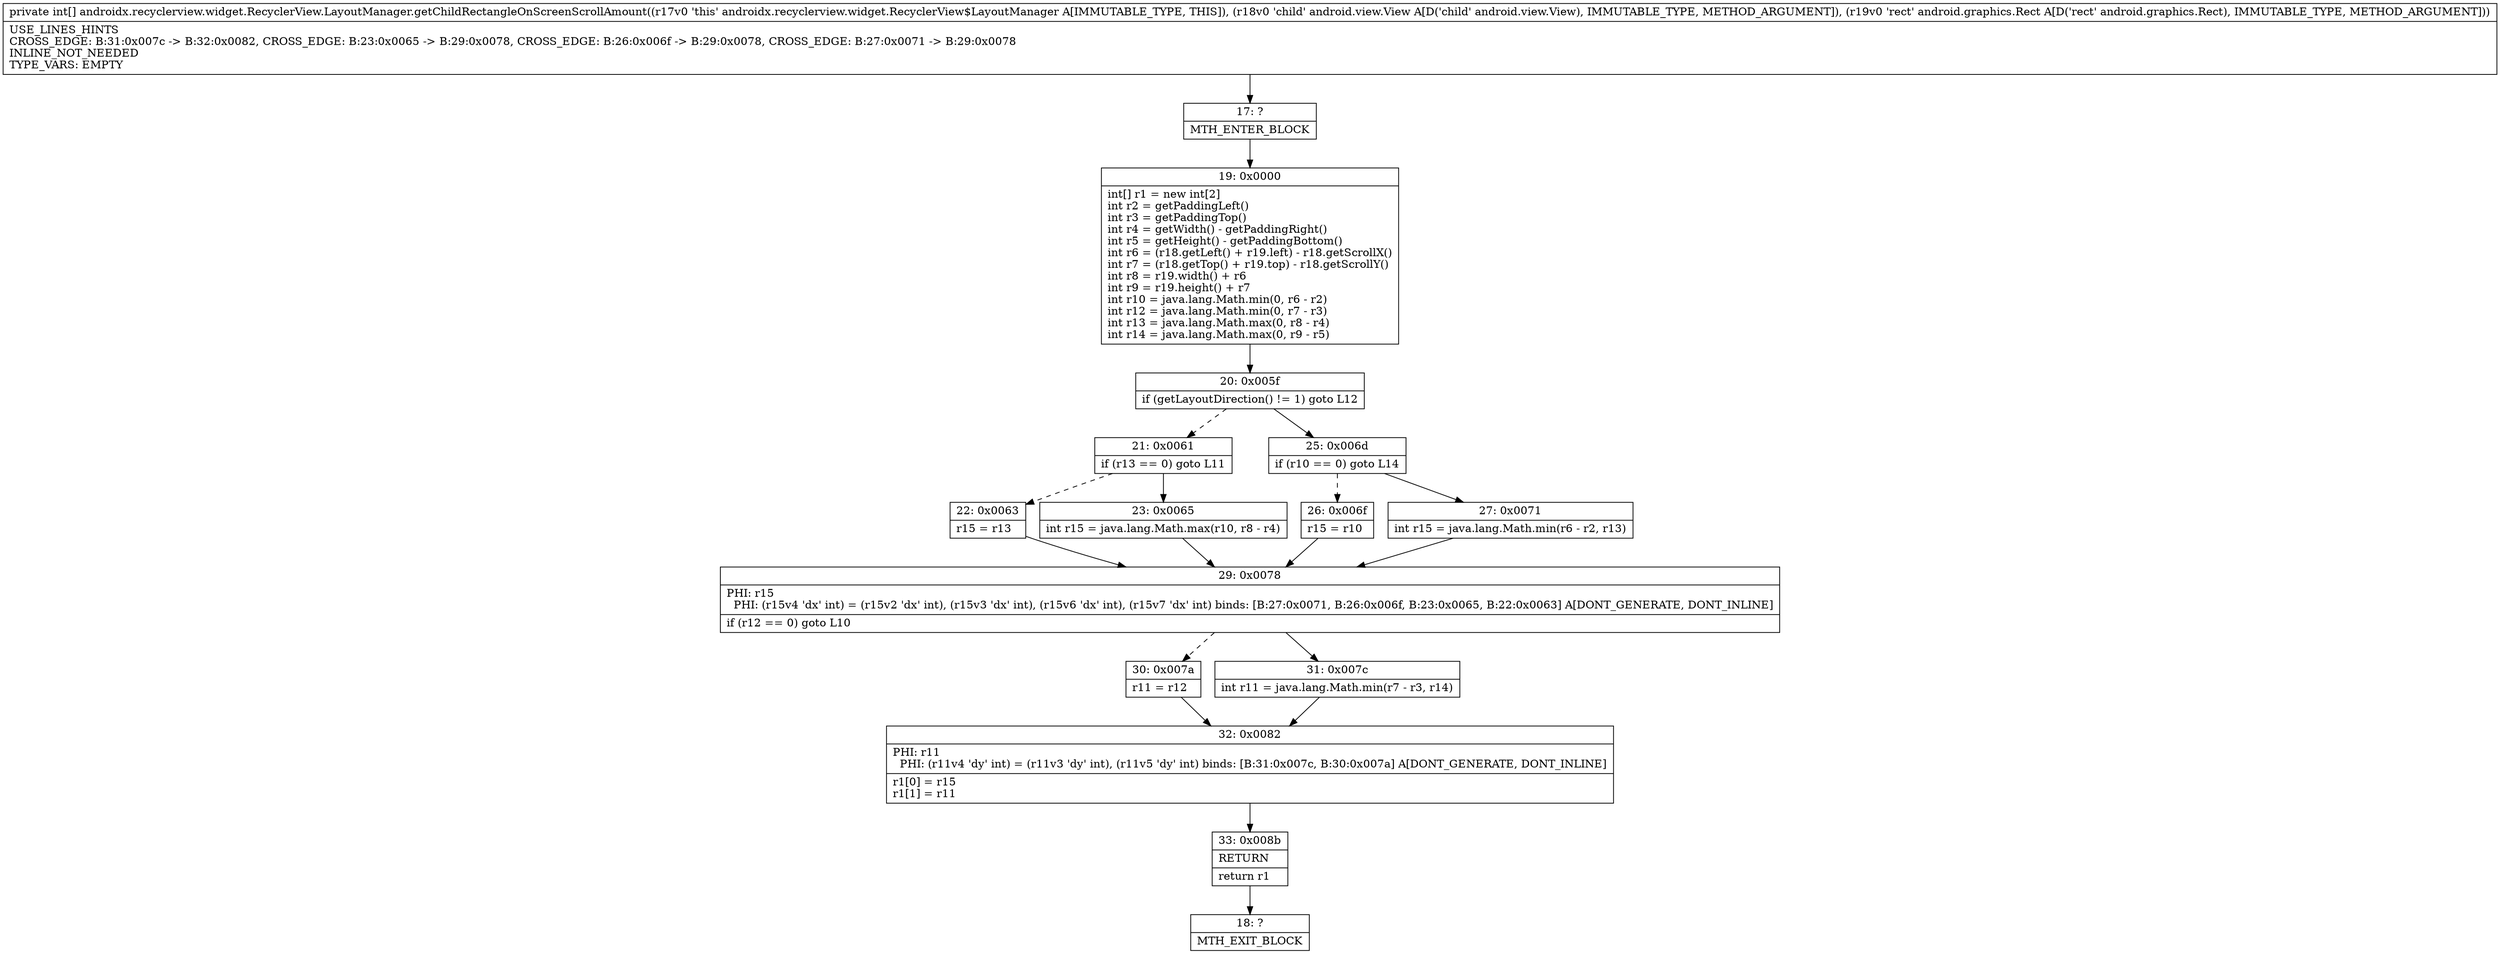 digraph "CFG forandroidx.recyclerview.widget.RecyclerView.LayoutManager.getChildRectangleOnScreenScrollAmount(Landroid\/view\/View;Landroid\/graphics\/Rect;)[I" {
Node_17 [shape=record,label="{17\:\ ?|MTH_ENTER_BLOCK\l}"];
Node_19 [shape=record,label="{19\:\ 0x0000|int[] r1 = new int[2]\lint r2 = getPaddingLeft()\lint r3 = getPaddingTop()\lint r4 = getWidth() \- getPaddingRight()\lint r5 = getHeight() \- getPaddingBottom()\lint r6 = (r18.getLeft() + r19.left) \- r18.getScrollX()\lint r7 = (r18.getTop() + r19.top) \- r18.getScrollY()\lint r8 = r19.width() + r6\lint r9 = r19.height() + r7\lint r10 = java.lang.Math.min(0, r6 \- r2)\lint r12 = java.lang.Math.min(0, r7 \- r3)\lint r13 = java.lang.Math.max(0, r8 \- r4)\lint r14 = java.lang.Math.max(0, r9 \- r5)\l}"];
Node_20 [shape=record,label="{20\:\ 0x005f|if (getLayoutDirection() != 1) goto L12\l}"];
Node_21 [shape=record,label="{21\:\ 0x0061|if (r13 == 0) goto L11\l}"];
Node_22 [shape=record,label="{22\:\ 0x0063|r15 = r13\l}"];
Node_29 [shape=record,label="{29\:\ 0x0078|PHI: r15 \l  PHI: (r15v4 'dx' int) = (r15v2 'dx' int), (r15v3 'dx' int), (r15v6 'dx' int), (r15v7 'dx' int) binds: [B:27:0x0071, B:26:0x006f, B:23:0x0065, B:22:0x0063] A[DONT_GENERATE, DONT_INLINE]\l|if (r12 == 0) goto L10\l}"];
Node_30 [shape=record,label="{30\:\ 0x007a|r11 = r12\l}"];
Node_32 [shape=record,label="{32\:\ 0x0082|PHI: r11 \l  PHI: (r11v4 'dy' int) = (r11v3 'dy' int), (r11v5 'dy' int) binds: [B:31:0x007c, B:30:0x007a] A[DONT_GENERATE, DONT_INLINE]\l|r1[0] = r15\lr1[1] = r11\l}"];
Node_33 [shape=record,label="{33\:\ 0x008b|RETURN\l|return r1\l}"];
Node_18 [shape=record,label="{18\:\ ?|MTH_EXIT_BLOCK\l}"];
Node_31 [shape=record,label="{31\:\ 0x007c|int r11 = java.lang.Math.min(r7 \- r3, r14)\l}"];
Node_23 [shape=record,label="{23\:\ 0x0065|int r15 = java.lang.Math.max(r10, r8 \- r4)\l}"];
Node_25 [shape=record,label="{25\:\ 0x006d|if (r10 == 0) goto L14\l}"];
Node_26 [shape=record,label="{26\:\ 0x006f|r15 = r10\l}"];
Node_27 [shape=record,label="{27\:\ 0x0071|int r15 = java.lang.Math.min(r6 \- r2, r13)\l}"];
MethodNode[shape=record,label="{private int[] androidx.recyclerview.widget.RecyclerView.LayoutManager.getChildRectangleOnScreenScrollAmount((r17v0 'this' androidx.recyclerview.widget.RecyclerView$LayoutManager A[IMMUTABLE_TYPE, THIS]), (r18v0 'child' android.view.View A[D('child' android.view.View), IMMUTABLE_TYPE, METHOD_ARGUMENT]), (r19v0 'rect' android.graphics.Rect A[D('rect' android.graphics.Rect), IMMUTABLE_TYPE, METHOD_ARGUMENT]))  | USE_LINES_HINTS\lCROSS_EDGE: B:31:0x007c \-\> B:32:0x0082, CROSS_EDGE: B:23:0x0065 \-\> B:29:0x0078, CROSS_EDGE: B:26:0x006f \-\> B:29:0x0078, CROSS_EDGE: B:27:0x0071 \-\> B:29:0x0078\lINLINE_NOT_NEEDED\lTYPE_VARS: EMPTY\l}"];
MethodNode -> Node_17;Node_17 -> Node_19;
Node_19 -> Node_20;
Node_20 -> Node_21[style=dashed];
Node_20 -> Node_25;
Node_21 -> Node_22[style=dashed];
Node_21 -> Node_23;
Node_22 -> Node_29;
Node_29 -> Node_30[style=dashed];
Node_29 -> Node_31;
Node_30 -> Node_32;
Node_32 -> Node_33;
Node_33 -> Node_18;
Node_31 -> Node_32;
Node_23 -> Node_29;
Node_25 -> Node_26[style=dashed];
Node_25 -> Node_27;
Node_26 -> Node_29;
Node_27 -> Node_29;
}

